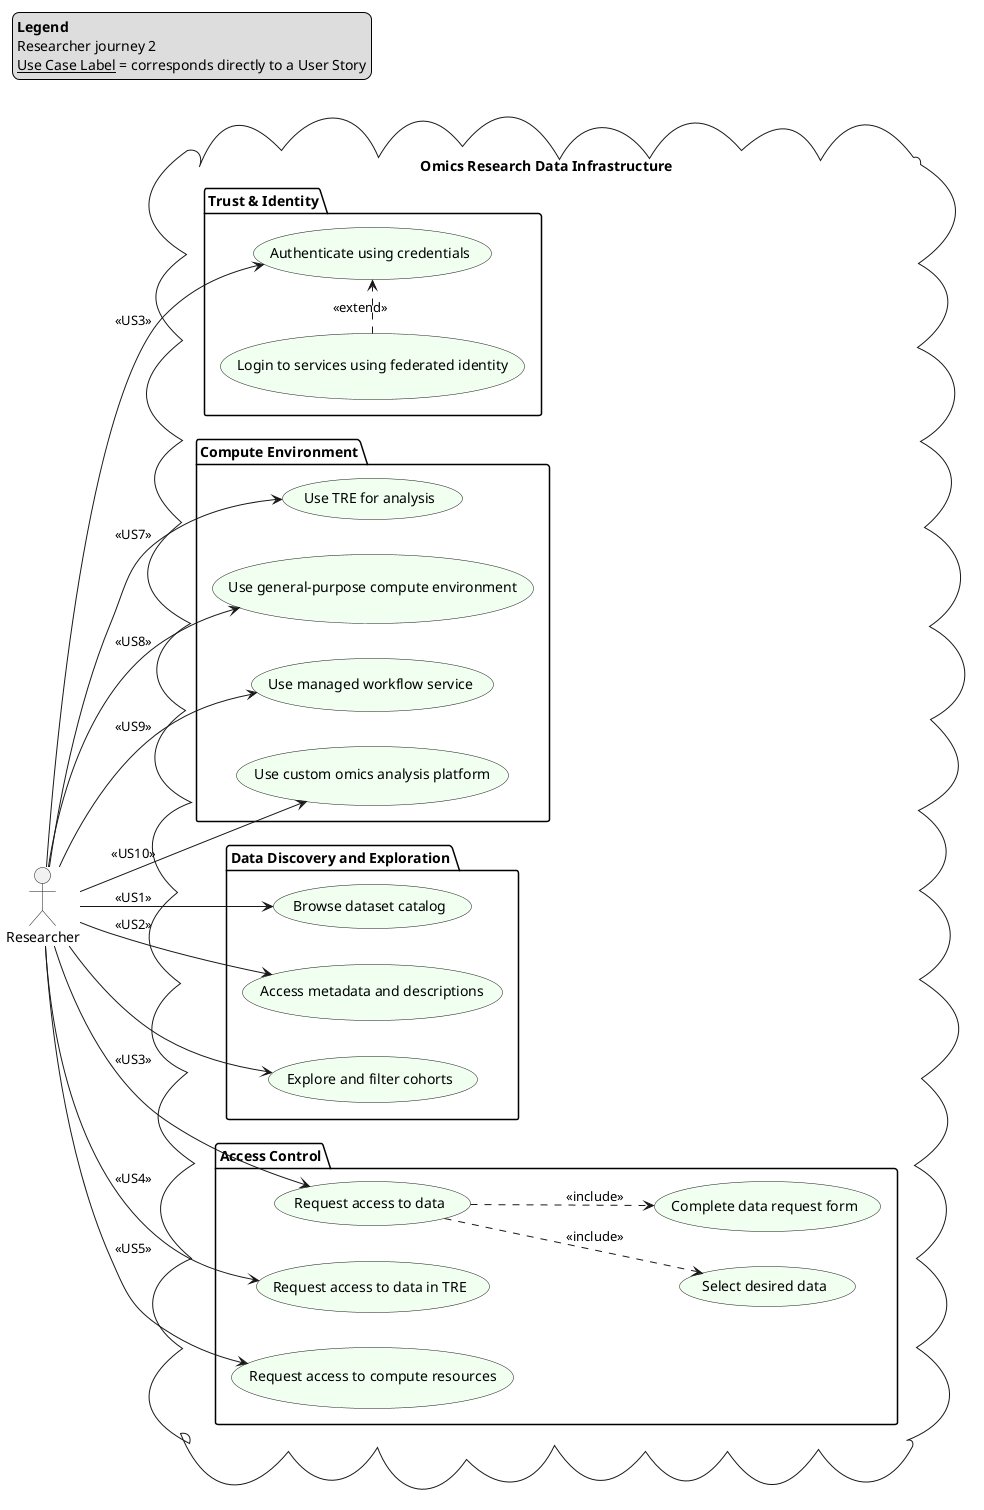@startuml
/'
validate: actors are all present, correctly named and aliased
validate: packages are all present, correctly named and aliased
validate: usecases are all present, correctly named and aliased
validate: usecases are labelled with user stories as appropriate
validate: user stories are all represented in use-cases
validate: actors are associated with the correct use cases
'/


left to right direction

<style>
usecase {
  BackGroundColor HoneyDew;
  BorderColor DarkGreen
}
</style>

legend top left
<b>Legend</b>
Researcher journey 2
<u>Use Case Label</u> = corresponds directly to a User Story
endlegend

cloud "Omics Research Data Infrastructure" {

'------------------------------------------------------------------

package "Trust & Identity" {

usecase "Authenticate using credentials" as UC_TI_auth
usecase "Login to services using federated identity" as UC_TI_fedid_login
'usecase "Provide discovery service / login selector" as UC_TI_provide_discovery

}

UC_TI_fedid_login .> UC_TI_auth : <<extend>>

'------------------------------------------------------------------

package "Compute Environment" {

usecase "Use TRE for analysis" as UC_CE_TRE_analysis
usecase "Use general-purpose compute environment" as UC_CE_GP
usecase "Use managed workflow service" as UC_CE_WF
usecase "Use custom omics analysis platform" as UC_CE_omics_analysis

}

'------------------------------------------------------------------

package "Data Discovery and Exploration" {

usecase "Browse dataset catalog" as UC_DDE_browse_catalog
usecase "Access metadata and descriptions" as UC_DDE_metadata
usecase "Explore and filter cohorts" as UC_DDE_explore_filter

}

'------------------------------------------------------------------

package "Access Control" {

usecase "Request access to data" as UC_AC_request_data
usecase "Request access to data in TRE" as UC_AC_request_TRE
usecase "Request access to compute resources" as UC_AC_request_compute

usecase "Select desired data" as UC_AC_select_data
usecase "Complete data request form" as UC_AC_complete_data_form

}

UC_AC_request_data -.> UC_AC_select_data : <<include>>
UC_AC_request_data -.> UC_AC_complete_data_form : <<include>>

}

'------------------------------------------------------------------

actor Researcher
Researcher --> UC_DDE_browse_catalog : <<US1>>
Researcher --> UC_DDE_metadata : <<US2>>
Researcher --> UC_DDE_explore_filter
Researcher --> UC_TI_auth : <<US3>>
Researcher --> UC_AC_request_data : <<US3>>
Researcher --> UC_AC_request_TRE : <<US4>>
Researcher --> UC_AC_request_compute : <<US5>>
Researcher --> UC_CE_TRE_analysis : <<US7>>
Researcher --> UC_CE_GP : <<US8>>
Researcher --> UC_CE_WF : <<US9>>
Researcher --> UC_CE_omics_analysis : <<US10>>

@enduml
